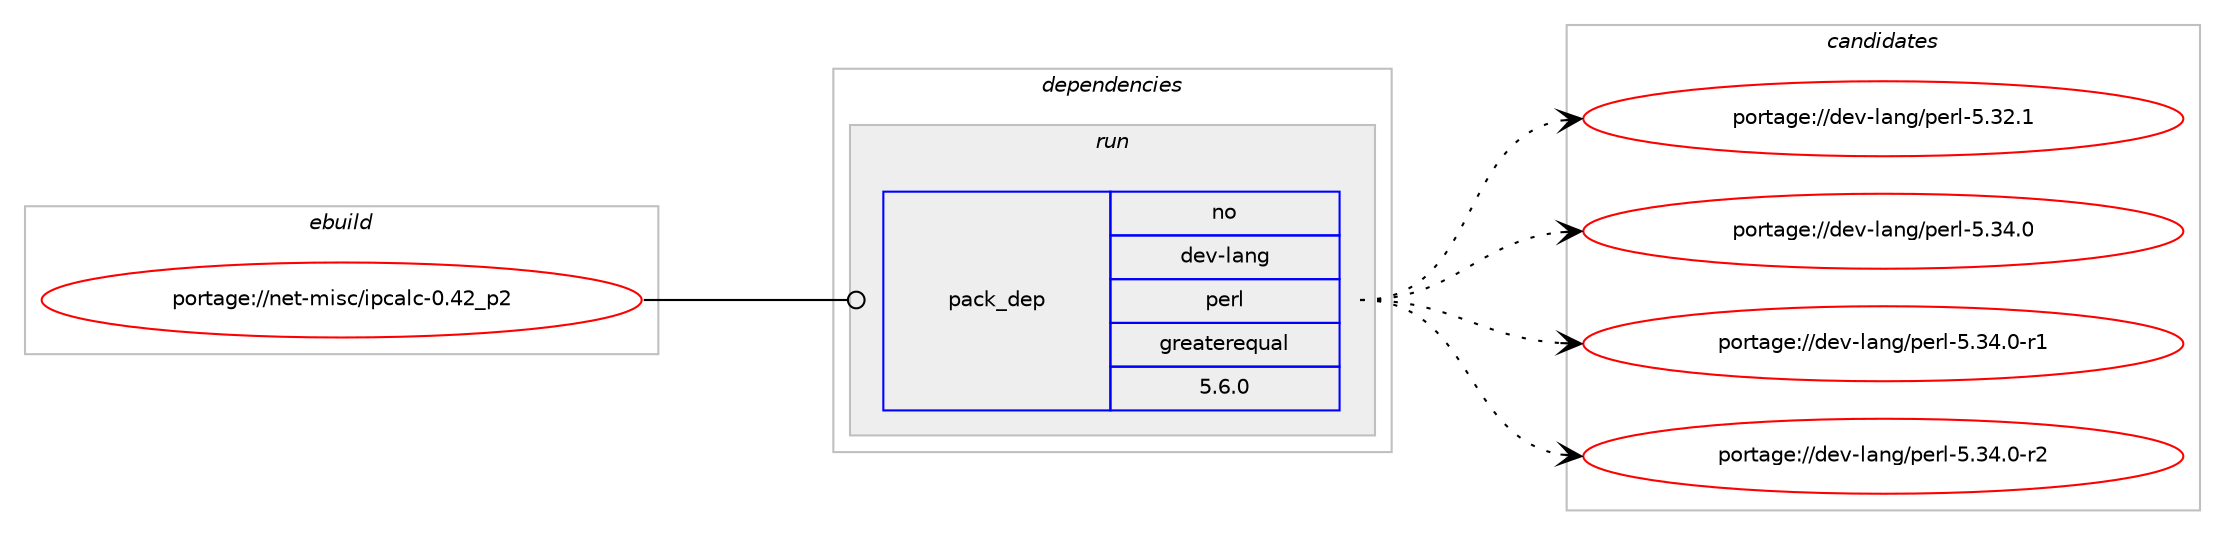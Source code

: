 digraph prolog {

# *************
# Graph options
# *************

newrank=true;
concentrate=true;
compound=true;
graph [rankdir=LR,fontname=Helvetica,fontsize=10,ranksep=1.5];#, ranksep=2.5, nodesep=0.2];
edge  [arrowhead=vee];
node  [fontname=Helvetica,fontsize=10];

# **********
# The ebuild
# **********

subgraph cluster_leftcol {
color=gray;
rank=same;
label=<<i>ebuild</i>>;
id [label="portage://net-misc/ipcalc-0.42_p2", color=red, width=4, href="../net-misc/ipcalc-0.42_p2.svg"];
}

# ****************
# The dependencies
# ****************

subgraph cluster_midcol {
color=gray;
label=<<i>dependencies</i>>;
subgraph cluster_compile {
fillcolor="#eeeeee";
style=filled;
label=<<i>compile</i>>;
}
subgraph cluster_compileandrun {
fillcolor="#eeeeee";
style=filled;
label=<<i>compile and run</i>>;
}
subgraph cluster_run {
fillcolor="#eeeeee";
style=filled;
label=<<i>run</i>>;
subgraph pack141 {
dependency262 [label=<<TABLE BORDER="0" CELLBORDER="1" CELLSPACING="0" CELLPADDING="4" WIDTH="220"><TR><TD ROWSPAN="6" CELLPADDING="30">pack_dep</TD></TR><TR><TD WIDTH="110">no</TD></TR><TR><TD>dev-lang</TD></TR><TR><TD>perl</TD></TR><TR><TD>greaterequal</TD></TR><TR><TD>5.6.0</TD></TR></TABLE>>, shape=none, color=blue];
}
id:e -> dependency262:w [weight=20,style="solid",arrowhead="odot"];
}
}

# **************
# The candidates
# **************

subgraph cluster_choices {
rank=same;
color=gray;
label=<<i>candidates</i>>;

subgraph choice141 {
color=black;
nodesep=1;
choice10010111845108971101034711210111410845534651504649 [label="portage://dev-lang/perl-5.32.1", color=red, width=4,href="../dev-lang/perl-5.32.1.svg"];
choice10010111845108971101034711210111410845534651524648 [label="portage://dev-lang/perl-5.34.0", color=red, width=4,href="../dev-lang/perl-5.34.0.svg"];
choice100101118451089711010347112101114108455346515246484511449 [label="portage://dev-lang/perl-5.34.0-r1", color=red, width=4,href="../dev-lang/perl-5.34.0-r1.svg"];
choice100101118451089711010347112101114108455346515246484511450 [label="portage://dev-lang/perl-5.34.0-r2", color=red, width=4,href="../dev-lang/perl-5.34.0-r2.svg"];
dependency262:e -> choice10010111845108971101034711210111410845534651504649:w [style=dotted,weight="100"];
dependency262:e -> choice10010111845108971101034711210111410845534651524648:w [style=dotted,weight="100"];
dependency262:e -> choice100101118451089711010347112101114108455346515246484511449:w [style=dotted,weight="100"];
dependency262:e -> choice100101118451089711010347112101114108455346515246484511450:w [style=dotted,weight="100"];
}
}

}
